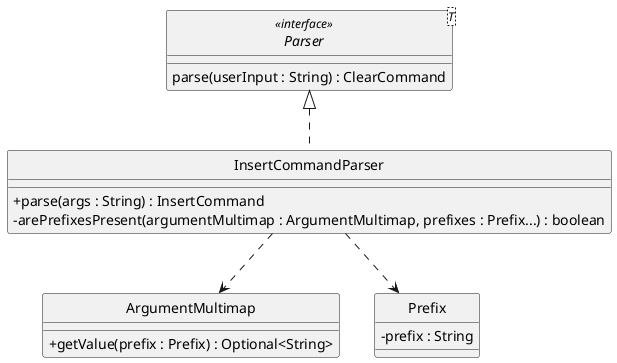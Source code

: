 @startuml
skinparam backgroundColor #ffffff
skinparam classAttributeIconSize 0
hide circle

class InsertCommandParser implements Parser {
    /' Methods '/
    + parse(args : String) : InsertCommand
    - arePrefixesPresent(argumentMultimap : ArgumentMultimap, prefixes : Prefix...) : boolean

}

interface Parser<T> <<interface>> {
    parse(userInput : String) : ClearCommand
}

class ArgumentMultimap {
    + getValue(prefix : Prefix) : Optional<String>
}

class Prefix {
    - prefix : String
}

InsertCommandParser ..> ArgumentMultimap
InsertCommandParser ..> Prefix

@enduml
